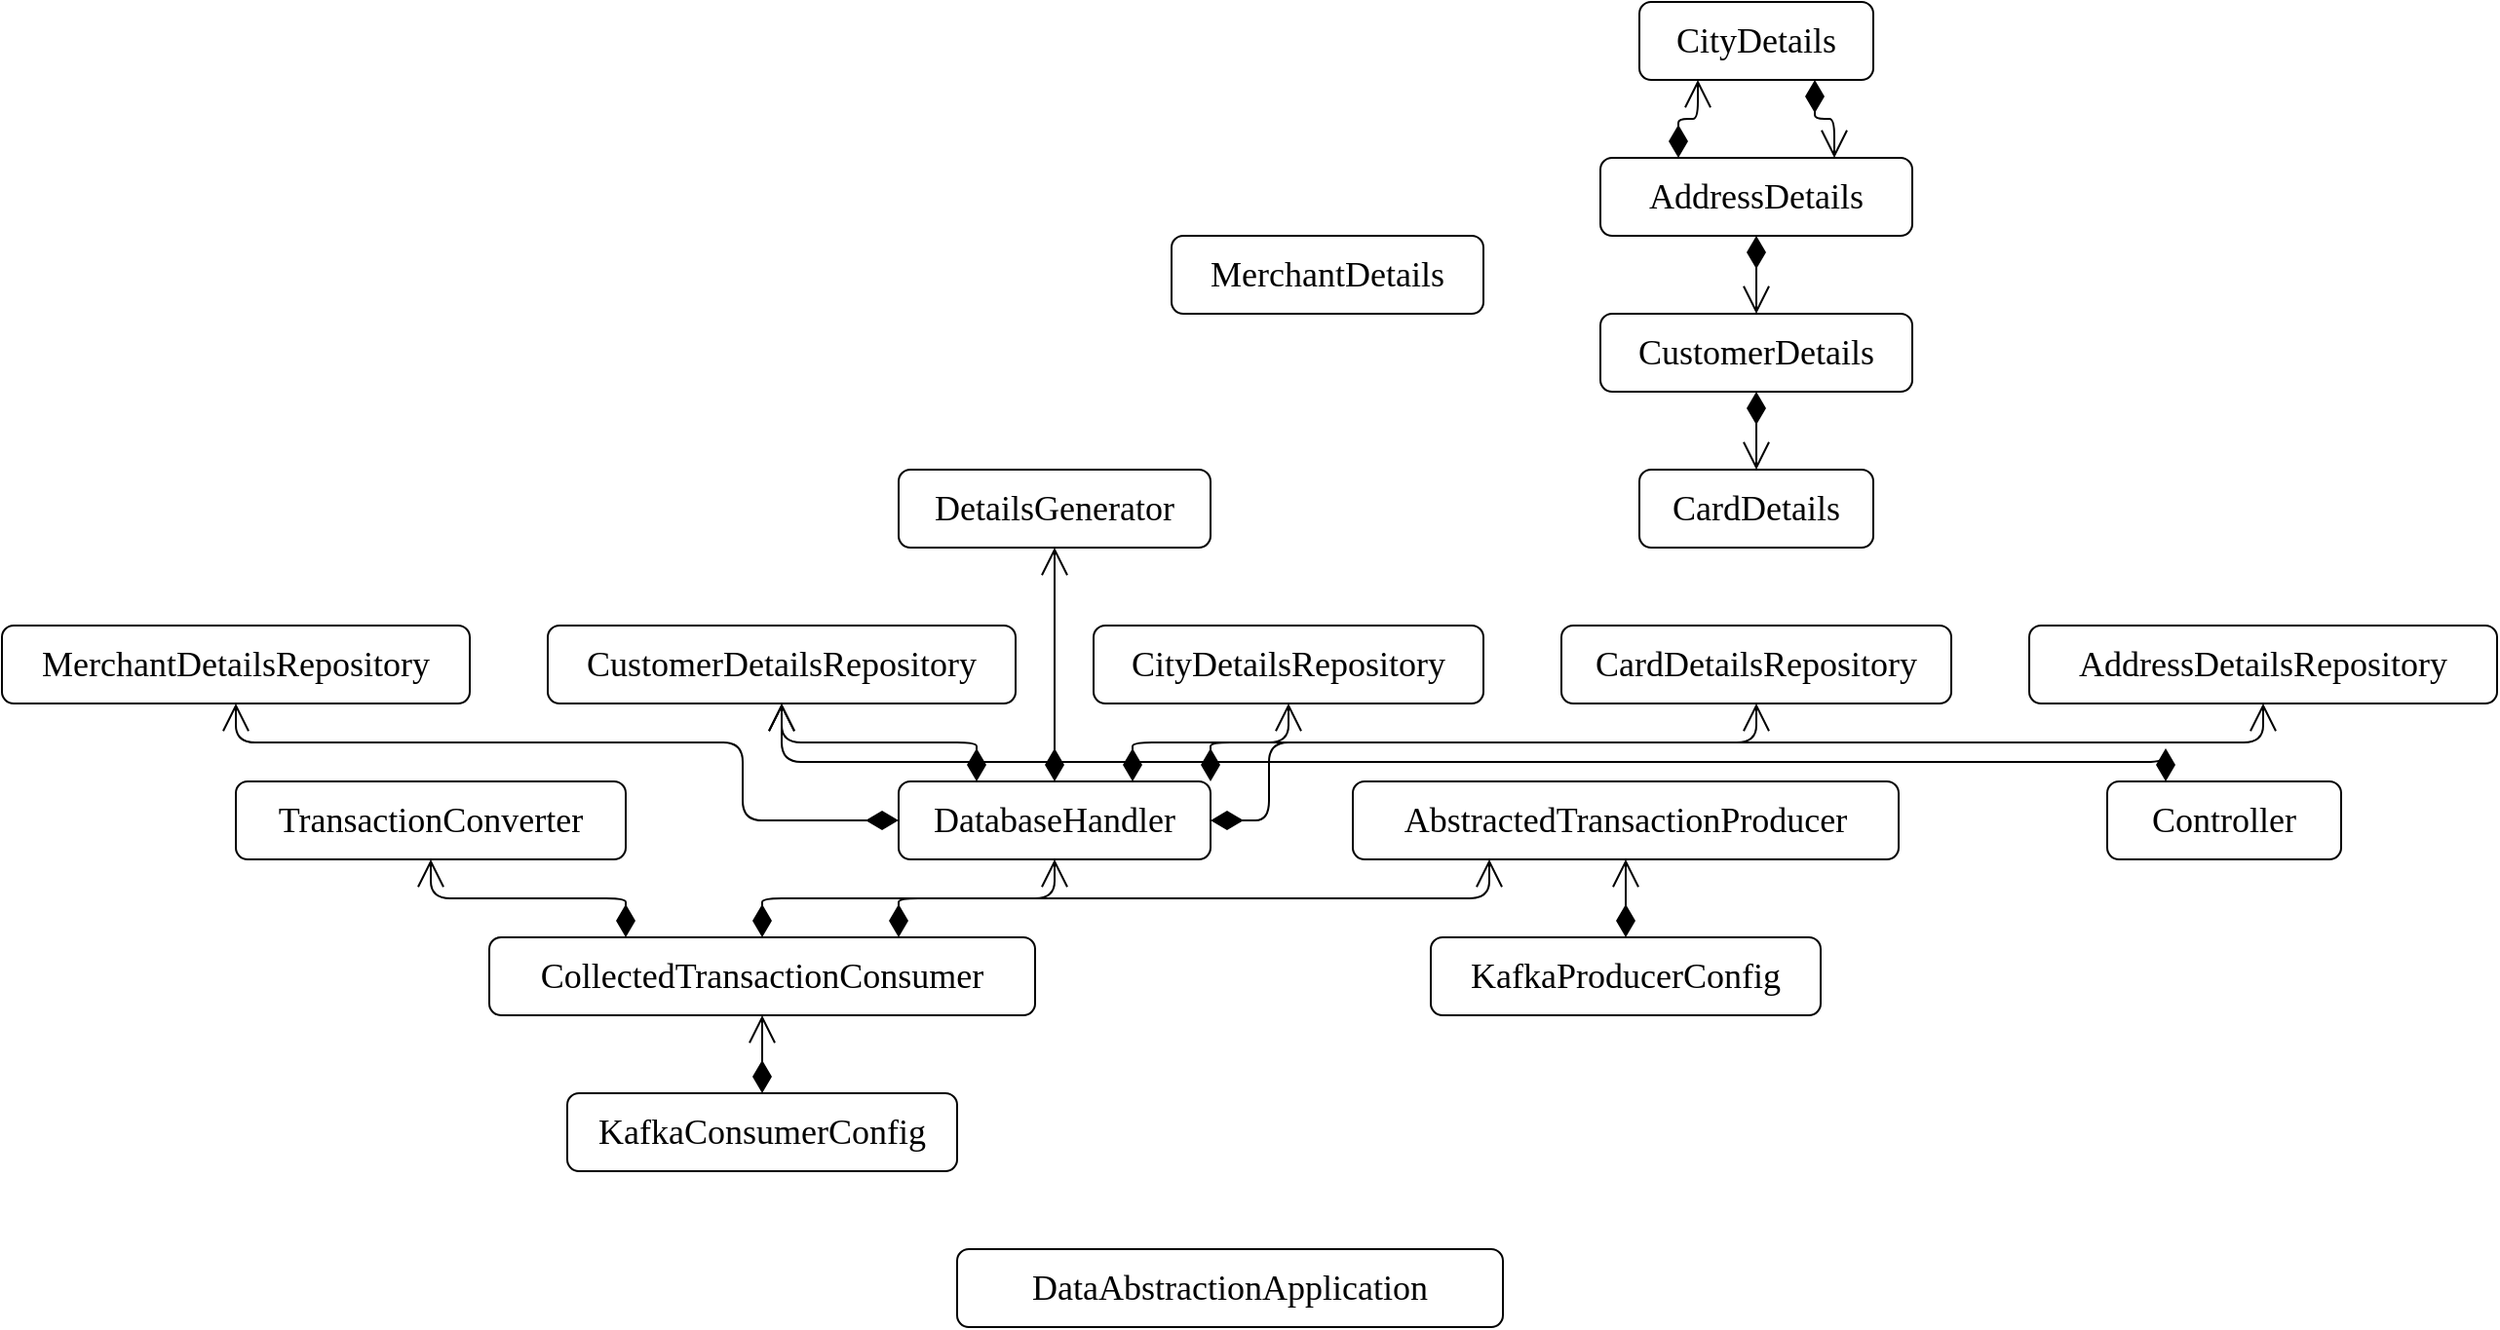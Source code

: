 <mxfile version="14.5.1" type="device"><diagram id="9yckf4ivSb_Sm5mVFA70" name="Page-1"><mxGraphModel dx="2105" dy="1805" grid="1" gridSize="10" guides="1" tooltips="1" connect="1" arrows="1" fold="1" page="1" pageScale="1" pageWidth="827" pageHeight="1169" math="0" shadow="0"><root><mxCell id="0"/><mxCell id="1" parent="0"/><mxCell id="OJwnrkypXNLv4otniwXQ-1" value="CollectedTransactionConsumer" style="rounded=1;whiteSpace=wrap;html=1;fillColor=none;fontSize=18;fontFamily=Ubuntu;fontSource=https%3A%2F%2Ffonts.googleapis.com%2Fcss%3Ffamily%3DUbuntu;" vertex="1" parent="1"><mxGeometry x="-390" y="240" width="280" height="40" as="geometry"/></mxCell><mxCell id="OJwnrkypXNLv4otniwXQ-2" value="DatabaseHandler" style="rounded=1;whiteSpace=wrap;html=1;fillColor=none;fontSize=18;fontFamily=Ubuntu;fontSource=https%3A%2F%2Ffonts.googleapis.com%2Fcss%3Ffamily%3DUbuntu;" vertex="1" parent="1"><mxGeometry x="-180" y="160" width="160" height="40" as="geometry"/></mxCell><mxCell id="OJwnrkypXNLv4otniwXQ-3" value="TransactionConverter" style="rounded=1;whiteSpace=wrap;html=1;fillColor=none;fontSize=18;fontFamily=Ubuntu;fontSource=https%3A%2F%2Ffonts.googleapis.com%2Fcss%3Ffamily%3DUbuntu;" vertex="1" parent="1"><mxGeometry x="-520" y="160" width="200" height="40" as="geometry"/></mxCell><mxCell id="OJwnrkypXNLv4otniwXQ-4" value="AddressDetailsRepository" style="rounded=1;whiteSpace=wrap;html=1;fillColor=none;fontSize=18;fontFamily=Ubuntu;fontSource=https%3A%2F%2Ffonts.googleapis.com%2Fcss%3Ffamily%3DUbuntu;" vertex="1" parent="1"><mxGeometry x="400" y="80" width="240" height="40" as="geometry"/></mxCell><mxCell id="OJwnrkypXNLv4otniwXQ-5" value="MerchantDetailsRepository" style="rounded=1;whiteSpace=wrap;html=1;fillColor=none;fontSize=18;fontFamily=Ubuntu;fontSource=https%3A%2F%2Ffonts.googleapis.com%2Fcss%3Ffamily%3DUbuntu;" vertex="1" parent="1"><mxGeometry x="-640" y="80" width="240" height="40" as="geometry"/></mxCell><mxCell id="OJwnrkypXNLv4otniwXQ-6" value="CityDetailsRepository" style="rounded=1;whiteSpace=wrap;html=1;fillColor=none;fontSize=18;fontFamily=Ubuntu;fontSource=https%3A%2F%2Ffonts.googleapis.com%2Fcss%3Ffamily%3DUbuntu;" vertex="1" parent="1"><mxGeometry x="-80" y="80" width="200" height="40" as="geometry"/></mxCell><mxCell id="OJwnrkypXNLv4otniwXQ-7" value="CustomerDetailsRepository" style="rounded=1;whiteSpace=wrap;html=1;fillColor=none;fontSize=18;fontFamily=Ubuntu;fontSource=https%3A%2F%2Ffonts.googleapis.com%2Fcss%3Ffamily%3DUbuntu;" vertex="1" parent="1"><mxGeometry x="-360" y="80" width="240" height="40" as="geometry"/></mxCell><mxCell id="OJwnrkypXNLv4otniwXQ-8" value="CardDetailsRepository" style="rounded=1;whiteSpace=wrap;html=1;fillColor=none;fontSize=18;fontFamily=Ubuntu;fontSource=https%3A%2F%2Ffonts.googleapis.com%2Fcss%3Ffamily%3DUbuntu;" vertex="1" parent="1"><mxGeometry x="160" y="80" width="200" height="40" as="geometry"/></mxCell><mxCell id="OJwnrkypXNLv4otniwXQ-15" value="Controller" style="rounded=1;whiteSpace=wrap;html=1;fillColor=none;fontSize=18;fontFamily=Ubuntu;fontSource=https%3A%2F%2Ffonts.googleapis.com%2Fcss%3Ffamily%3DUbuntu;" vertex="1" parent="1"><mxGeometry x="440" y="160" width="120" height="40" as="geometry"/></mxCell><mxCell id="OJwnrkypXNLv4otniwXQ-16" value="AbstractedTransactionProducer" style="rounded=1;whiteSpace=wrap;html=1;fillColor=none;fontSize=18;fontFamily=Ubuntu;fontSource=https%3A%2F%2Ffonts.googleapis.com%2Fcss%3Ffamily%3DUbuntu;" vertex="1" parent="1"><mxGeometry x="53" y="160" width="280" height="40" as="geometry"/></mxCell><mxCell id="OJwnrkypXNLv4otniwXQ-17" value="KafkaConsumerConfig" style="rounded=1;whiteSpace=wrap;html=1;fillColor=none;fontSize=18;fontFamily=Ubuntu;fontSource=https%3A%2F%2Ffonts.googleapis.com%2Fcss%3Ffamily%3DUbuntu;" vertex="1" parent="1"><mxGeometry x="-350" y="320" width="200" height="40" as="geometry"/></mxCell><mxCell id="OJwnrkypXNLv4otniwXQ-18" value="KafkaProducerConfig" style="rounded=1;whiteSpace=wrap;html=1;fillColor=none;fontSize=18;fontFamily=Ubuntu;fontSource=https%3A%2F%2Ffonts.googleapis.com%2Fcss%3Ffamily%3DUbuntu;" vertex="1" parent="1"><mxGeometry x="93" y="240" width="200" height="40" as="geometry"/></mxCell><mxCell id="OJwnrkypXNLv4otniwXQ-20" value="DetailsGenerator" style="rounded=1;whiteSpace=wrap;html=1;fillColor=none;fontSize=18;fontFamily=Ubuntu;fontSource=https%3A%2F%2Ffonts.googleapis.com%2Fcss%3Ffamily%3DUbuntu;" vertex="1" parent="1"><mxGeometry x="-180" width="160" height="40" as="geometry"/></mxCell><mxCell id="OJwnrkypXNLv4otniwXQ-21" value="DataAbstractionApplication" style="rounded=1;whiteSpace=wrap;html=1;fillColor=none;fontSize=18;fontFamily=Ubuntu;fontSource=https%3A%2F%2Ffonts.googleapis.com%2Fcss%3Ffamily%3DUbuntu;" vertex="1" parent="1"><mxGeometry x="-150" y="400" width="280" height="40" as="geometry"/></mxCell><mxCell id="OJwnrkypXNLv4otniwXQ-23" value="CustomerDetails" style="rounded=1;whiteSpace=wrap;html=1;fillColor=none;fontSize=18;fontFamily=Ubuntu;fontSource=https%3A%2F%2Ffonts.googleapis.com%2Fcss%3Ffamily%3DUbuntu;" vertex="1" parent="1"><mxGeometry x="180" y="-80" width="160" height="40" as="geometry"/></mxCell><mxCell id="OJwnrkypXNLv4otniwXQ-24" value="CardDetails" style="rounded=1;whiteSpace=wrap;html=1;fillColor=none;fontSize=18;fontFamily=Ubuntu;fontSource=https%3A%2F%2Ffonts.googleapis.com%2Fcss%3Ffamily%3DUbuntu;" vertex="1" parent="1"><mxGeometry x="200" width="120" height="40" as="geometry"/></mxCell><mxCell id="OJwnrkypXNLv4otniwXQ-25" value="CityDetails" style="rounded=1;whiteSpace=wrap;html=1;fillColor=none;fontSize=18;fontFamily=Ubuntu;fontSource=https%3A%2F%2Ffonts.googleapis.com%2Fcss%3Ffamily%3DUbuntu;" vertex="1" parent="1"><mxGeometry x="200" y="-240" width="120" height="40" as="geometry"/></mxCell><mxCell id="OJwnrkypXNLv4otniwXQ-26" value="MerchantDetails" style="rounded=1;whiteSpace=wrap;html=1;fillColor=none;fontSize=18;fontFamily=Ubuntu;fontSource=https%3A%2F%2Ffonts.googleapis.com%2Fcss%3Ffamily%3DUbuntu;" vertex="1" parent="1"><mxGeometry x="-40" y="-120" width="160" height="40" as="geometry"/></mxCell><mxCell id="OJwnrkypXNLv4otniwXQ-27" value="AddressDetails" style="rounded=1;whiteSpace=wrap;html=1;fillColor=none;fontSize=18;fontFamily=Ubuntu;fontSource=https%3A%2F%2Ffonts.googleapis.com%2Fcss%3Ffamily%3DUbuntu;" vertex="1" parent="1"><mxGeometry x="180" y="-160" width="160" height="40" as="geometry"/></mxCell><mxCell id="OJwnrkypXNLv4otniwXQ-28" value="" style="endArrow=open;html=1;endSize=12;startArrow=diamondThin;startSize=14;startFill=1;edgeStyle=orthogonalEdgeStyle;align=left;verticalAlign=bottom;fontFamily=Ubuntu;fontSource=https%3A%2F%2Ffonts.googleapis.com%2Fcss%3Ffamily%3DUbuntu;fontSize=18;exitX=0.25;exitY=0;exitDx=0;exitDy=0;" edge="1" parent="1" source="OJwnrkypXNLv4otniwXQ-1" target="OJwnrkypXNLv4otniwXQ-3"><mxGeometry x="-1" y="3" relative="1" as="geometry"><mxPoint x="-330" y="230" as="sourcePoint"/><mxPoint x="-170" y="230" as="targetPoint"/></mxGeometry></mxCell><mxCell id="OJwnrkypXNLv4otniwXQ-29" value="" style="endArrow=open;html=1;endSize=12;startArrow=diamondThin;startSize=14;startFill=1;edgeStyle=orthogonalEdgeStyle;align=left;verticalAlign=bottom;fontFamily=Ubuntu;fontSource=https%3A%2F%2Ffonts.googleapis.com%2Fcss%3Ffamily%3DUbuntu;fontSize=18;exitX=0.5;exitY=0;exitDx=0;exitDy=0;" edge="1" parent="1" source="OJwnrkypXNLv4otniwXQ-1" target="OJwnrkypXNLv4otniwXQ-2"><mxGeometry x="-1" y="3" relative="1" as="geometry"><mxPoint x="-150" y="220" as="sourcePoint"/><mxPoint x="-250" y="180" as="targetPoint"/></mxGeometry></mxCell><mxCell id="OJwnrkypXNLv4otniwXQ-30" value="" style="endArrow=open;html=1;endSize=12;startArrow=diamondThin;startSize=14;startFill=1;edgeStyle=orthogonalEdgeStyle;align=left;verticalAlign=bottom;fontFamily=Ubuntu;fontSource=https%3A%2F%2Ffonts.googleapis.com%2Fcss%3Ffamily%3DUbuntu;fontSize=18;exitX=0.75;exitY=0;exitDx=0;exitDy=0;entryX=0.25;entryY=1;entryDx=0;entryDy=0;" edge="1" parent="1" source="OJwnrkypXNLv4otniwXQ-1" target="OJwnrkypXNLv4otniwXQ-16"><mxGeometry x="-1" y="3" relative="1" as="geometry"><mxPoint x="-240" y="250" as="sourcePoint"/><mxPoint x="-50" y="240" as="targetPoint"/><Array as="points"><mxPoint x="-180" y="220"/><mxPoint x="123" y="220"/></Array></mxGeometry></mxCell><mxCell id="OJwnrkypXNLv4otniwXQ-31" value="" style="endArrow=open;html=1;endSize=12;startArrow=diamondThin;startSize=14;startFill=1;edgeStyle=orthogonalEdgeStyle;align=left;verticalAlign=bottom;fontFamily=Ubuntu;fontSource=https%3A%2F%2Ffonts.googleapis.com%2Fcss%3Ffamily%3DUbuntu;fontSize=18;entryX=0.5;entryY=1;entryDx=0;entryDy=0;exitX=0;exitY=0.5;exitDx=0;exitDy=0;" edge="1" parent="1" source="OJwnrkypXNLv4otniwXQ-2" target="OJwnrkypXNLv4otniwXQ-5"><mxGeometry x="-1" y="3" relative="1" as="geometry"><mxPoint x="-318.5" y="160" as="sourcePoint"/><mxPoint x="-181.5" y="120" as="targetPoint"/><Array as="points"><mxPoint x="-260" y="180"/><mxPoint x="-260" y="140"/><mxPoint x="-520" y="140"/></Array></mxGeometry></mxCell><mxCell id="OJwnrkypXNLv4otniwXQ-32" value="" style="endArrow=open;html=1;endSize=12;startArrow=diamondThin;startSize=14;startFill=1;edgeStyle=orthogonalEdgeStyle;align=left;verticalAlign=bottom;fontFamily=Ubuntu;fontSource=https%3A%2F%2Ffonts.googleapis.com%2Fcss%3Ffamily%3DUbuntu;fontSize=18;exitX=0.25;exitY=0;exitDx=0;exitDy=0;entryX=0.5;entryY=1;entryDx=0;entryDy=0;" edge="1" parent="1" source="OJwnrkypXNLv4otniwXQ-2" target="OJwnrkypXNLv4otniwXQ-7"><mxGeometry x="-1" y="3" relative="1" as="geometry"><mxPoint x="-23" y="140" as="sourcePoint"/><mxPoint x="-430" y="100" as="targetPoint"/></mxGeometry></mxCell><mxCell id="OJwnrkypXNLv4otniwXQ-33" value="" style="endArrow=open;html=1;endSize=12;startArrow=diamondThin;startSize=14;startFill=1;edgeStyle=orthogonalEdgeStyle;align=left;verticalAlign=bottom;fontFamily=Ubuntu;fontSource=https%3A%2F%2Ffonts.googleapis.com%2Fcss%3Ffamily%3DUbuntu;fontSize=18;exitX=0.75;exitY=0;exitDx=0;exitDy=0;entryX=0.5;entryY=1;entryDx=0;entryDy=0;" edge="1" parent="1" source="OJwnrkypXNLv4otniwXQ-2" target="OJwnrkypXNLv4otniwXQ-6"><mxGeometry x="-1" y="3" relative="1" as="geometry"><mxPoint x="-143" y="170" as="sourcePoint"/><mxPoint x="-230" y="130" as="targetPoint"/></mxGeometry></mxCell><mxCell id="OJwnrkypXNLv4otniwXQ-34" value="" style="endArrow=open;html=1;endSize=12;startArrow=diamondThin;startSize=14;startFill=1;edgeStyle=orthogonalEdgeStyle;align=left;verticalAlign=bottom;fontFamily=Ubuntu;fontSource=https%3A%2F%2Ffonts.googleapis.com%2Fcss%3Ffamily%3DUbuntu;fontSize=18;exitX=1;exitY=0;exitDx=0;exitDy=0;entryX=0.5;entryY=1;entryDx=0;entryDy=0;" edge="1" parent="1" source="OJwnrkypXNLv4otniwXQ-2" target="OJwnrkypXNLv4otniwXQ-8"><mxGeometry x="-1" y="3" relative="1" as="geometry"><mxPoint x="-103" y="170" as="sourcePoint"/><mxPoint x="30" y="130" as="targetPoint"/></mxGeometry></mxCell><mxCell id="OJwnrkypXNLv4otniwXQ-35" value="" style="endArrow=open;html=1;endSize=12;startArrow=diamondThin;startSize=14;startFill=1;edgeStyle=orthogonalEdgeStyle;align=left;verticalAlign=bottom;fontFamily=Ubuntu;fontSource=https%3A%2F%2Ffonts.googleapis.com%2Fcss%3Ffamily%3DUbuntu;fontSize=18;exitX=1;exitY=0.5;exitDx=0;exitDy=0;" edge="1" parent="1" source="OJwnrkypXNLv4otniwXQ-2" target="OJwnrkypXNLv4otniwXQ-4"><mxGeometry x="-1" y="3" relative="1" as="geometry"><mxPoint x="-63" y="170" as="sourcePoint"/><mxPoint x="270" y="130" as="targetPoint"/><Array as="points"><mxPoint x="10" y="180"/><mxPoint x="10" y="140"/><mxPoint x="520" y="140"/></Array></mxGeometry></mxCell><mxCell id="OJwnrkypXNLv4otniwXQ-36" value="" style="endArrow=open;html=1;endSize=12;startArrow=diamondThin;startSize=14;startFill=1;edgeStyle=orthogonalEdgeStyle;align=left;verticalAlign=bottom;fontFamily=Ubuntu;fontSource=https%3A%2F%2Ffonts.googleapis.com%2Fcss%3Ffamily%3DUbuntu;fontSize=18;exitX=0.5;exitY=0;exitDx=0;exitDy=0;" edge="1" parent="1" source="OJwnrkypXNLv4otniwXQ-2" target="OJwnrkypXNLv4otniwXQ-20"><mxGeometry x="-1" y="3" relative="1" as="geometry"><mxPoint x="-63" y="170" as="sourcePoint"/><mxPoint x="30" y="130" as="targetPoint"/></mxGeometry></mxCell><mxCell id="OJwnrkypXNLv4otniwXQ-38" value="" style="endArrow=open;html=1;endSize=12;startArrow=diamondThin;startSize=14;startFill=1;edgeStyle=orthogonalEdgeStyle;align=left;verticalAlign=bottom;fontFamily=Ubuntu;fontSource=https%3A%2F%2Ffonts.googleapis.com%2Fcss%3Ffamily%3DUbuntu;fontSize=18;exitX=0.25;exitY=0;exitDx=0;exitDy=0;entryX=0.5;entryY=1;entryDx=0;entryDy=0;" edge="1" parent="1" source="OJwnrkypXNLv4otniwXQ-15" target="OJwnrkypXNLv4otniwXQ-7"><mxGeometry x="-1" y="3" relative="1" as="geometry"><mxPoint x="-10" y="190" as="sourcePoint"/><mxPoint x="530" y="130" as="targetPoint"/><Array as="points"><mxPoint x="470" y="150"/><mxPoint x="-240" y="150"/></Array></mxGeometry></mxCell><mxCell id="OJwnrkypXNLv4otniwXQ-39" value="" style="endArrow=open;html=1;endSize=12;startArrow=diamondThin;startSize=14;startFill=1;edgeStyle=orthogonalEdgeStyle;align=left;verticalAlign=bottom;fontFamily=Ubuntu;fontSource=https%3A%2F%2Ffonts.googleapis.com%2Fcss%3Ffamily%3DUbuntu;fontSize=18;exitX=0.5;exitY=1;exitDx=0;exitDy=0;entryX=0.5;entryY=0;entryDx=0;entryDy=0;" edge="1" parent="1" source="OJwnrkypXNLv4otniwXQ-23" target="OJwnrkypXNLv4otniwXQ-24"><mxGeometry x="-1" y="3" relative="1" as="geometry"><mxPoint x="430" y="-60" as="sourcePoint"/><mxPoint x="430" y="-180" as="targetPoint"/><Array as="points"><mxPoint x="260" y="-30"/><mxPoint x="260" y="-30"/></Array></mxGeometry></mxCell><mxCell id="OJwnrkypXNLv4otniwXQ-40" value="" style="endArrow=open;html=1;endSize=12;startArrow=diamondThin;startSize=14;startFill=1;edgeStyle=orthogonalEdgeStyle;align=left;verticalAlign=bottom;fontFamily=Ubuntu;fontSource=https%3A%2F%2Ffonts.googleapis.com%2Fcss%3Ffamily%3DUbuntu;fontSize=18;exitX=0.5;exitY=1;exitDx=0;exitDy=0;entryX=0.5;entryY=0;entryDx=0;entryDy=0;" edge="1" parent="1" source="OJwnrkypXNLv4otniwXQ-27" target="OJwnrkypXNLv4otniwXQ-23"><mxGeometry x="-1" y="3" relative="1" as="geometry"><mxPoint x="270" y="-30" as="sourcePoint"/><mxPoint x="270" y="10" as="targetPoint"/><Array as="points"><mxPoint x="260" y="-100"/><mxPoint x="260" y="-100"/></Array></mxGeometry></mxCell><mxCell id="OJwnrkypXNLv4otniwXQ-43" value="" style="endArrow=open;html=1;endSize=12;startArrow=diamondThin;startSize=14;startFill=1;edgeStyle=orthogonalEdgeStyle;align=left;verticalAlign=bottom;fontFamily=Ubuntu;fontSource=https%3A%2F%2Ffonts.googleapis.com%2Fcss%3Ffamily%3DUbuntu;fontSize=18;exitX=0.25;exitY=0;exitDx=0;exitDy=0;entryX=0.25;entryY=1;entryDx=0;entryDy=0;" edge="1" parent="1" source="OJwnrkypXNLv4otniwXQ-27" target="OJwnrkypXNLv4otniwXQ-25"><mxGeometry x="-1" y="3" relative="1" as="geometry"><mxPoint x="310" y="-110" as="sourcePoint"/><mxPoint x="310" y="-70" as="targetPoint"/><Array as="points"><mxPoint x="220" y="-180"/><mxPoint x="230" y="-180"/></Array></mxGeometry></mxCell><mxCell id="OJwnrkypXNLv4otniwXQ-45" value="" style="endArrow=open;html=1;endSize=12;startArrow=diamondThin;startSize=14;startFill=1;edgeStyle=orthogonalEdgeStyle;align=left;verticalAlign=bottom;fontFamily=Ubuntu;fontSource=https%3A%2F%2Ffonts.googleapis.com%2Fcss%3Ffamily%3DUbuntu;fontSize=18;exitX=0.75;exitY=1;exitDx=0;exitDy=0;entryX=0.75;entryY=0;entryDx=0;entryDy=0;" edge="1" parent="1" source="OJwnrkypXNLv4otniwXQ-25" target="OJwnrkypXNLv4otniwXQ-27"><mxGeometry x="-1" y="3" relative="1" as="geometry"><mxPoint x="270" y="-110" as="sourcePoint"/><mxPoint x="270" y="-70" as="targetPoint"/><Array as="points"><mxPoint x="290" y="-180"/><mxPoint x="300" y="-180"/></Array></mxGeometry></mxCell><mxCell id="OJwnrkypXNLv4otniwXQ-46" value="" style="endArrow=open;html=1;endSize=12;startArrow=diamondThin;startSize=14;startFill=1;edgeStyle=orthogonalEdgeStyle;align=left;verticalAlign=bottom;fontFamily=Ubuntu;fontSource=https%3A%2F%2Ffonts.googleapis.com%2Fcss%3Ffamily%3DUbuntu;fontSize=18;exitX=0.5;exitY=0;exitDx=0;exitDy=0;entryX=0.5;entryY=1;entryDx=0;entryDy=0;" edge="1" parent="1" source="OJwnrkypXNLv4otniwXQ-18" target="OJwnrkypXNLv4otniwXQ-16"><mxGeometry x="-1" y="3" relative="1" as="geometry"><mxPoint x="-170" y="250" as="sourcePoint"/><mxPoint x="133" y="210" as="targetPoint"/><Array as="points"><mxPoint x="193" y="210"/><mxPoint x="193" y="210"/></Array></mxGeometry></mxCell><mxCell id="OJwnrkypXNLv4otniwXQ-47" value="" style="endArrow=open;html=1;endSize=12;startArrow=diamondThin;startSize=14;startFill=1;edgeStyle=orthogonalEdgeStyle;align=left;verticalAlign=bottom;fontFamily=Ubuntu;fontSource=https%3A%2F%2Ffonts.googleapis.com%2Fcss%3Ffamily%3DUbuntu;fontSize=18;exitX=0.5;exitY=0;exitDx=0;exitDy=0;entryX=0.5;entryY=1;entryDx=0;entryDy=0;" edge="1" parent="1" source="OJwnrkypXNLv4otniwXQ-17" target="OJwnrkypXNLv4otniwXQ-1"><mxGeometry x="-1" y="3" relative="1" as="geometry"><mxPoint x="203" y="250" as="sourcePoint"/><mxPoint x="203" y="210" as="targetPoint"/><Array as="points"><mxPoint x="-250" y="320"/></Array></mxGeometry></mxCell></root></mxGraphModel></diagram></mxfile>